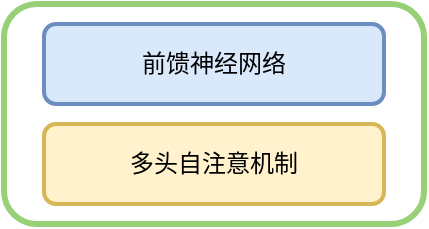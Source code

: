 <mxfile version="14.6.9" type="github">
  <diagram id="Y1r_ca_zKAyjnsKLVMc5" name="第 1 页">
    <mxGraphModel dx="782" dy="551" grid="1" gridSize="10" guides="1" tooltips="1" connect="1" arrows="1" fold="1" page="1" pageScale="1" pageWidth="827" pageHeight="1169" math="0" shadow="0">
      <root>
        <mxCell id="0" />
        <mxCell id="1" parent="0" />
        <mxCell id="dbpu4I7PjvVpwbkaQ9op-1" value="" style="rounded=1;whiteSpace=wrap;html=1;strokeWidth=3;strokeColor=#97D077;" vertex="1" parent="1">
          <mxGeometry x="110" y="220" width="210" height="110" as="geometry" />
        </mxCell>
        <mxCell id="dbpu4I7PjvVpwbkaQ9op-2" value="前馈神经网络" style="rounded=1;whiteSpace=wrap;html=1;strokeWidth=2;fillColor=#dae8fc;strokeColor=#6c8ebf;" vertex="1" parent="1">
          <mxGeometry x="130" y="230" width="170" height="40" as="geometry" />
        </mxCell>
        <mxCell id="dbpu4I7PjvVpwbkaQ9op-4" value="多头自注意机制" style="rounded=1;whiteSpace=wrap;html=1;strokeWidth=2;fillColor=#fff2cc;strokeColor=#d6b656;" vertex="1" parent="1">
          <mxGeometry x="130" y="280" width="170" height="40" as="geometry" />
        </mxCell>
      </root>
    </mxGraphModel>
  </diagram>
</mxfile>
